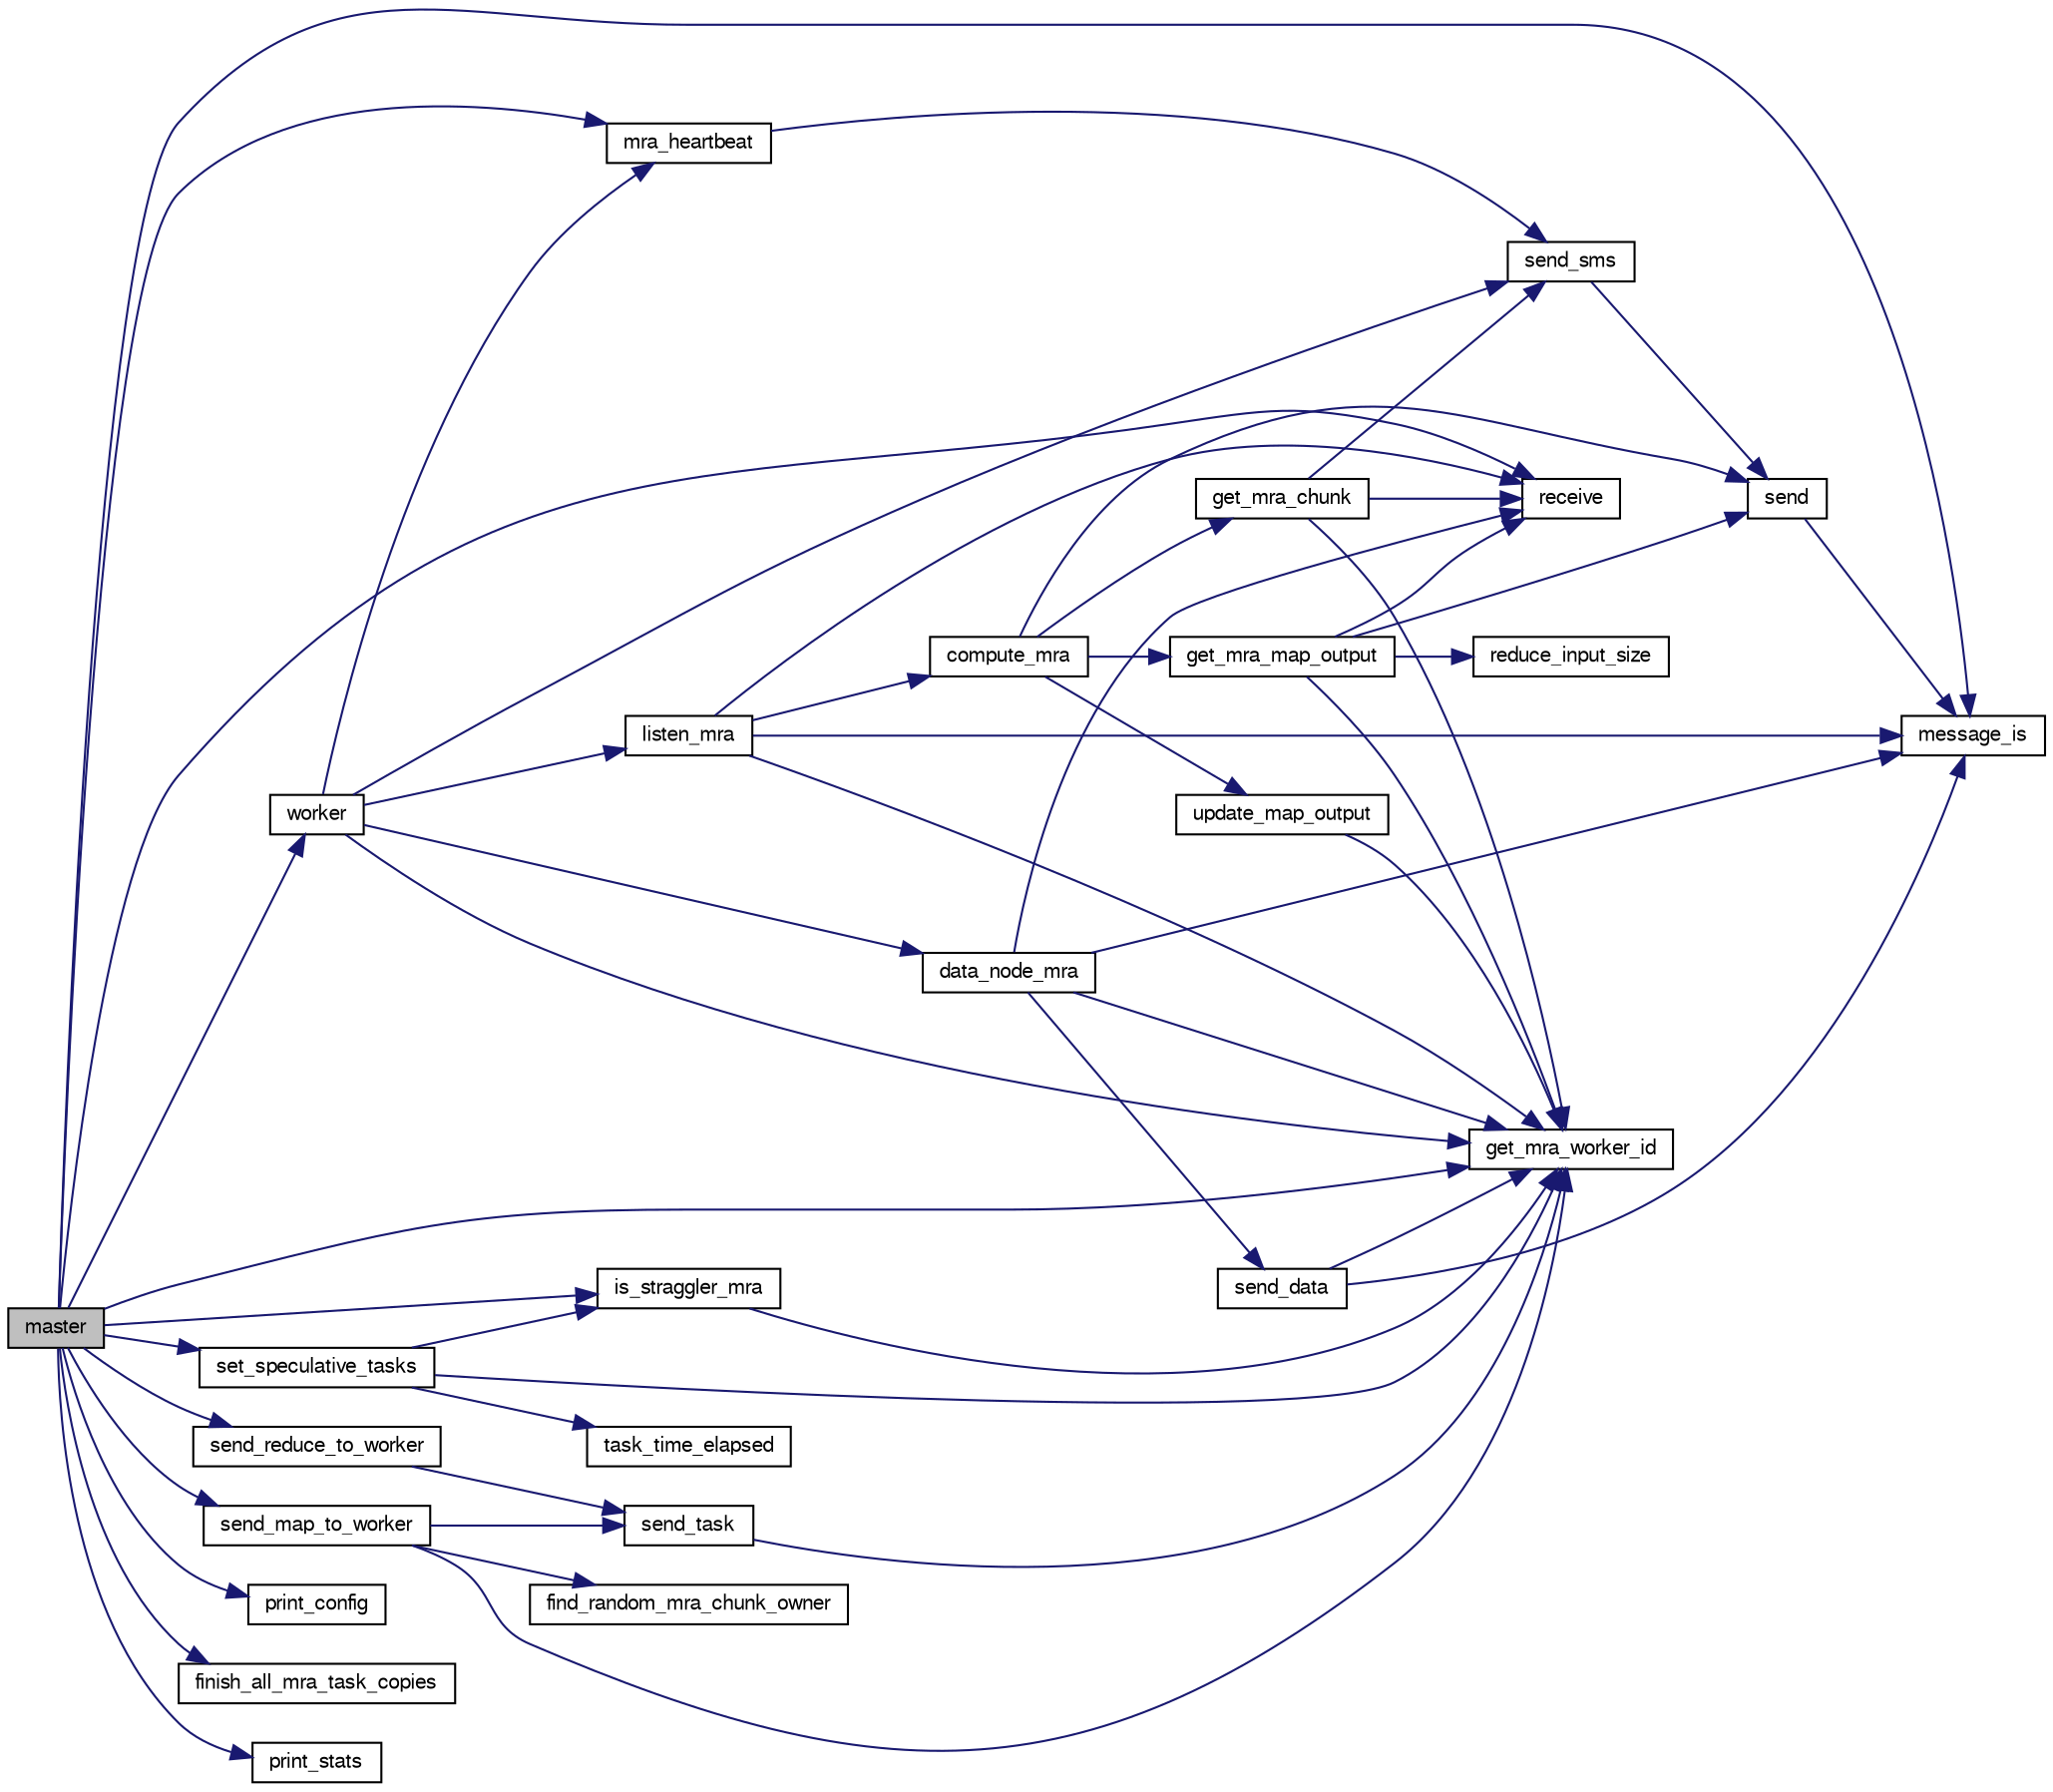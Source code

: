 digraph G
{
  edge [fontname="FreeSans",fontsize="10",labelfontname="FreeSans",labelfontsize="10"];
  node [fontname="FreeSans",fontsize="10",shape=record];
  rankdir="LR";
  Node1 [label="master",height=0.2,width=0.4,color="black", fillcolor="grey75", style="filled" fontcolor="black"];
  Node1 -> Node2 [color="midnightblue",fontsize="10",style="solid"];
  Node2 [label="mra_heartbeat",height=0.2,width=0.4,color="black", fillcolor="white", style="filled",URL="$worker_8c.html#a4d9e463f6550447d1fc574ff261b9473",tooltip="The mra_heartbeat loop."];
  Node2 -> Node3 [color="midnightblue",fontsize="10",style="solid"];
  Node3 [label="send_sms",height=0.2,width=0.4,color="black", fillcolor="white", style="filled",URL="$common_8c.html#aca485a177839dea76ff61fd7c34de12d",tooltip="Send a short message, of size zero."];
  Node3 -> Node4 [color="midnightblue",fontsize="10",style="solid"];
  Node4 [label="send",height=0.2,width=0.4,color="black", fillcolor="white", style="filled",URL="$common_8c.html#a385b12669d8faf7b5cdb54c1ae597e1c",tooltip="Send a message/task."];
  Node4 -> Node5 [color="midnightblue",fontsize="10",style="solid"];
  Node5 [label="message_is",height=0.2,width=0.4,color="black", fillcolor="white", style="filled",URL="$common_8c.html#ad37a02c988c597622a346cb5293243fb",tooltip="Compare the message from a task with a string."];
  Node1 -> Node6 [color="midnightblue",fontsize="10",style="solid"];
  Node6 [label="worker",height=0.2,width=0.4,color="black", fillcolor="white", style="filled",URL="$simcore_8c.html#ac819c9c16338aba7a4e59c8507a6d60e",tooltip="Main worker function."];
  Node6 -> Node7 [color="midnightblue",fontsize="10",style="solid"];
  Node7 [label="listen_mra",height=0.2,width=0.4,color="black", fillcolor="white", style="filled",URL="$worker_8c.html#a2a98086dee3b0dee1f4702f31ecd3edd",tooltip="Process that listens for tasks."];
  Node7 -> Node8 [color="midnightblue",fontsize="10",style="solid"];
  Node8 [label="get_mra_worker_id",height=0.2,width=0.4,color="black", fillcolor="white", style="filled",URL="$worker_8c.html#a5c30e22e7fb9c6f78fca445efe8277f6",tooltip="Get the ID of a worker."];
  Node7 -> Node9 [color="midnightblue",fontsize="10",style="solid"];
  Node9 [label="receive",height=0.2,width=0.4,color="black", fillcolor="white", style="filled",URL="$common_8c.html#a6fc60933b9eabe64a880f68eba3131cc",tooltip="Receive a message/task from a mailbox."];
  Node7 -> Node5 [color="midnightblue",fontsize="10",style="solid"];
  Node7 -> Node10 [color="midnightblue",fontsize="10",style="solid"];
  Node10 [label="compute_mra",height=0.2,width=0.4,color="black", fillcolor="white", style="filled",URL="$worker_8c.html#a423d34a846a9eaf36a1a66c67f5f4c5a",tooltip="Process that computes a task."];
  Node10 -> Node11 [color="midnightblue",fontsize="10",style="solid"];
  Node11 [label="get_mra_chunk",height=0.2,width=0.4,color="black", fillcolor="white", style="filled",URL="$worker_8c.html#a82898cfb89456ca18ca2fbcc9082e2e9",tooltip="Get the chunk associated to a map task."];
  Node11 -> Node8 [color="midnightblue",fontsize="10",style="solid"];
  Node11 -> Node3 [color="midnightblue",fontsize="10",style="solid"];
  Node11 -> Node9 [color="midnightblue",fontsize="10",style="solid"];
  Node10 -> Node12 [color="midnightblue",fontsize="10",style="solid"];
  Node12 [label="get_mra_map_output",height=0.2,width=0.4,color="black", fillcolor="white", style="filled",URL="$worker_8c.html#a5d35c6448a32348151eb87c00b3b36bb",tooltip="Copy the itermediary pairs for a reduce task."];
  Node12 -> Node8 [color="midnightblue",fontsize="10",style="solid"];
  Node12 -> Node13 [color="midnightblue",fontsize="10",style="solid"];
  Node13 [label="reduce_input_size",height=0.2,width=0.4,color="black", fillcolor="white", style="filled",URL="$common_8c.html#a151110f4fee88df0190c99f7637b2b2e",tooltip="Return the input size of a reduce task."];
  Node12 -> Node4 [color="midnightblue",fontsize="10",style="solid"];
  Node12 -> Node9 [color="midnightblue",fontsize="10",style="solid"];
  Node10 -> Node14 [color="midnightblue",fontsize="10",style="solid"];
  Node14 [label="update_map_output",height=0.2,width=0.4,color="black", fillcolor="white", style="filled",URL="$worker_8c.html#a8cc0e207ecf495a684ef77c97712e080",tooltip="Update the amount of data produced by a mapper."];
  Node14 -> Node8 [color="midnightblue",fontsize="10",style="solid"];
  Node10 -> Node4 [color="midnightblue",fontsize="10",style="solid"];
  Node6 -> Node15 [color="midnightblue",fontsize="10",style="solid"];
  Node15 [label="data_node_mra",height=0.2,width=0.4,color="black", fillcolor="white", style="filled",URL="$mradfs_8c.html#a86d9bef64a7e145c3e00de4e74e8d1c6",tooltip="DataNode main function."];
  Node15 -> Node8 [color="midnightblue",fontsize="10",style="solid"];
  Node15 -> Node9 [color="midnightblue",fontsize="10",style="solid"];
  Node15 -> Node5 [color="midnightblue",fontsize="10",style="solid"];
  Node15 -> Node16 [color="midnightblue",fontsize="10",style="solid"];
  Node16 [label="send_data",height=0.2,width=0.4,color="black", fillcolor="white", style="filled",URL="$mradfs_8c.html#abb3124273d864da1dbc74ef66e50ca7c",tooltip="Process that responds to data requests."];
  Node16 -> Node8 [color="midnightblue",fontsize="10",style="solid"];
  Node16 -> Node5 [color="midnightblue",fontsize="10",style="solid"];
  Node6 -> Node2 [color="midnightblue",fontsize="10",style="solid"];
  Node6 -> Node8 [color="midnightblue",fontsize="10",style="solid"];
  Node6 -> Node3 [color="midnightblue",fontsize="10",style="solid"];
  Node1 -> Node17 [color="midnightblue",fontsize="10",style="solid"];
  Node17 [label="print_config",height=0.2,width=0.4,color="black", fillcolor="white", style="filled",URL="$master_8c.html#a04285986540e1690673a3f48b3800032",tooltip="Print the job configuration."];
  Node1 -> Node9 [color="midnightblue",fontsize="10",style="solid"];
  Node1 -> Node8 [color="midnightblue",fontsize="10",style="solid"];
  Node1 -> Node5 [color="midnightblue",fontsize="10",style="solid"];
  Node1 -> Node18 [color="midnightblue",fontsize="10",style="solid"];
  Node18 [label="is_straggler_mra",height=0.2,width=0.4,color="black", fillcolor="white", style="filled",URL="$master_8c.html#a31c4fbd19a29ede1d95f2b70901f0670",tooltip="Checks if a worker is a straggler."];
  Node18 -> Node8 [color="midnightblue",fontsize="10",style="solid"];
  Node1 -> Node19 [color="midnightblue",fontsize="10",style="solid"];
  Node19 [label="set_speculative_tasks",height=0.2,width=0.4,color="black", fillcolor="white", style="filled",URL="$master_8c.html#a39018161116de5baf78f97dec8e290eb",tooltip="Mark the tasks of a straggler as possible speculative tasks."];
  Node19 -> Node8 [color="midnightblue",fontsize="10",style="solid"];
  Node19 -> Node18 [color="midnightblue",fontsize="10",style="solid"];
  Node19 -> Node20 [color="midnightblue",fontsize="10",style="solid"];
  Node20 [label="task_time_elapsed",height=0.2,width=0.4,color="black", fillcolor="white", style="filled",URL="$master_8c.html#a1430cf098047b45bda4eea50611e484d",tooltip="Returns for how long a task is running."];
  Node1 -> Node21 [color="midnightblue",fontsize="10",style="solid"];
  Node21 [label="send_map_to_worker",height=0.2,width=0.4,color="black", fillcolor="white", style="filled",URL="$master_8c.html#a41bc86a87e97f3f5309a4c9b93750a62",tooltip="Choose a map task, and send it to a worker."];
  Node21 -> Node8 [color="midnightblue",fontsize="10",style="solid"];
  Node21 -> Node22 [color="midnightblue",fontsize="10",style="solid"];
  Node22 [label="find_random_mra_chunk_owner",height=0.2,width=0.4,color="black", fillcolor="white", style="filled",URL="$mradfs_8c.html#a3f8eddb9dd6200115f7d88325537035e",tooltip="Choose a random DataNode that owns a specific chunk."];
  Node21 -> Node23 [color="midnightblue",fontsize="10",style="solid"];
  Node23 [label="send_task",height=0.2,width=0.4,color="black", fillcolor="white", style="filled",URL="$master_8c.html#af54ac2d9eaf67c7a14cb0ff0ec3aa979",tooltip="Send a task to a worker."];
  Node23 -> Node8 [color="midnightblue",fontsize="10",style="solid"];
  Node1 -> Node24 [color="midnightblue",fontsize="10",style="solid"];
  Node24 [label="send_reduce_to_worker",height=0.2,width=0.4,color="black", fillcolor="white", style="filled",URL="$master_8c.html#a22e4c75e6533f42dd78e16a6c9f22ab3",tooltip="Choose a reduce task, and send it to a worker."];
  Node24 -> Node23 [color="midnightblue",fontsize="10",style="solid"];
  Node1 -> Node25 [color="midnightblue",fontsize="10",style="solid"];
  Node25 [label="finish_all_mra_task_copies",height=0.2,width=0.4,color="black", fillcolor="white", style="filled",URL="$master_8c.html#a469833654ef344630a55a0c69df3bed9",tooltip="Kill all copies of a task."];
  Node1 -> Node26 [color="midnightblue",fontsize="10",style="solid"];
  Node26 [label="print_stats",height=0.2,width=0.4,color="black", fillcolor="white", style="filled",URL="$master_8c.html#ab00adda36155b238b8c39dcd96f13cd9",tooltip="Print job statistics."];
}
